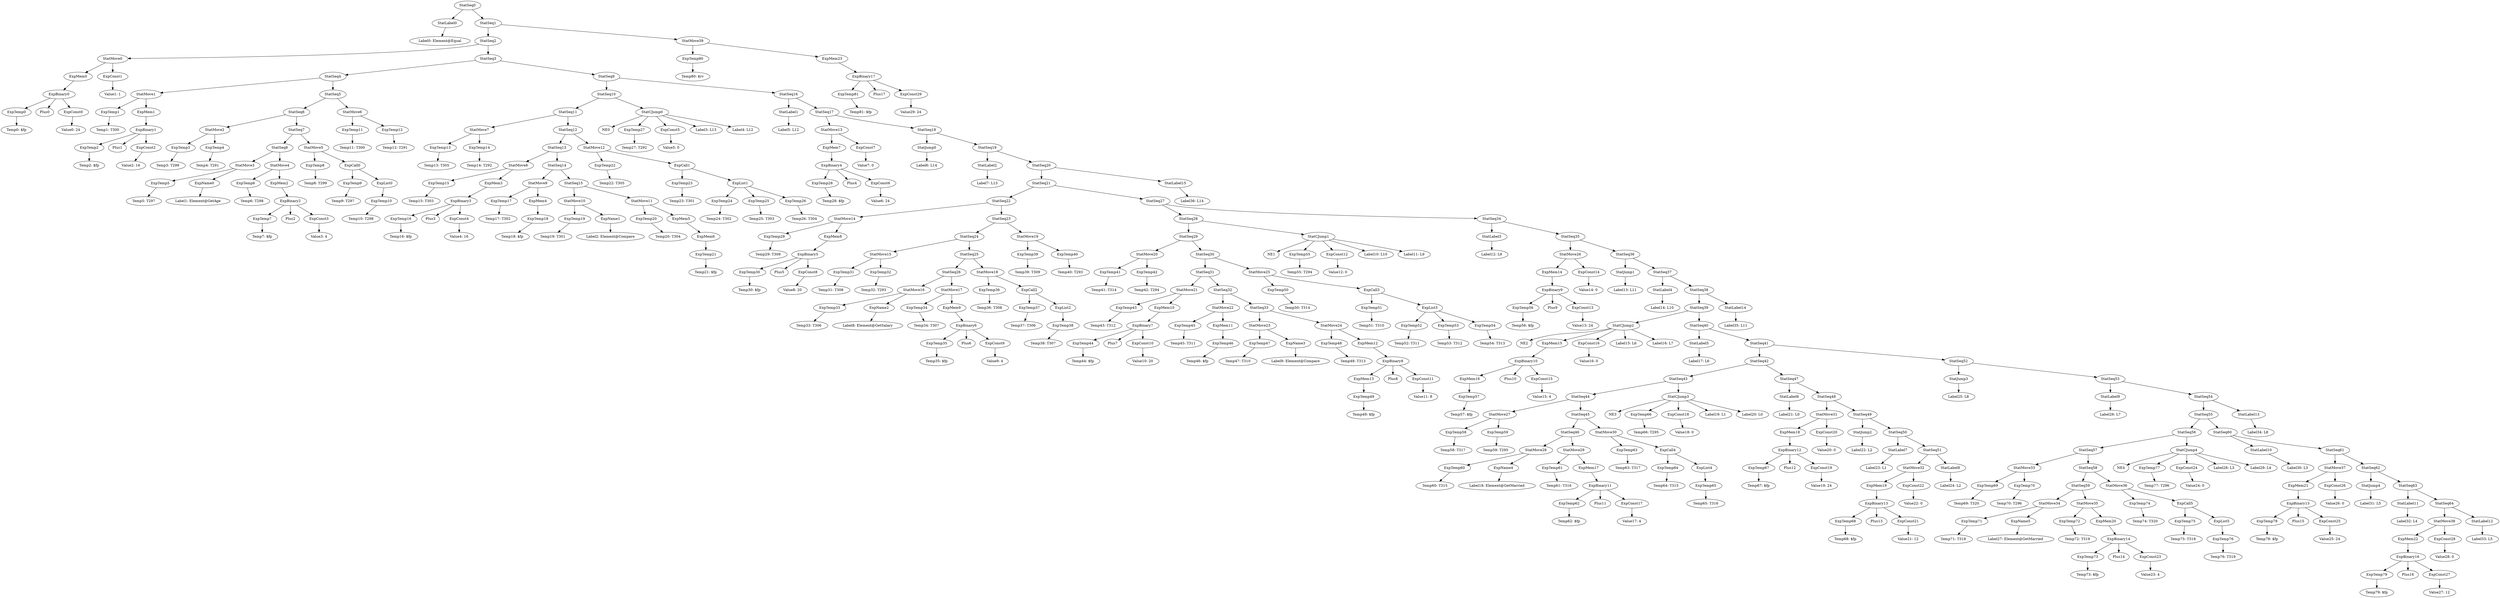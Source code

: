 digraph {
	ordering = out;
	ExpMem23 -> ExpBinary17;
	ExpConst29 -> "Value29: 24";
	ExpBinary17 -> ExpTemp81;
	ExpBinary17 -> Plus17;
	ExpBinary17 -> ExpConst29;
	StatSeq38 -> StatSeq39;
	StatSeq38 -> StatLabel14;
	ExpConst27 -> "Value27: 12";
	ExpBinary16 -> ExpTemp79;
	ExpBinary16 -> Plus16;
	ExpBinary16 -> ExpConst27;
	ExpTemp79 -> "Temp79: $fp";
	StatLabel11 -> "Label32: L4";
	StatSeq62 -> StatJump4;
	StatSeq62 -> StatSeq63;
	StatMove37 -> ExpMem21;
	StatMove37 -> ExpConst26;
	ExpConst25 -> "Value25: 24";
	StatSeq20 -> StatSeq21;
	StatSeq20 -> StatLabel15;
	ExpBinary15 -> ExpTemp78;
	ExpBinary15 -> Plus15;
	ExpBinary15 -> ExpConst25;
	StatSeq60 -> StatLabel10;
	StatSeq60 -> StatSeq61;
	StatLabel10 -> "Label30: L3";
	StatSeq56 -> StatSeq57;
	StatSeq56 -> StatCJump4;
	ExpCall5 -> ExpTemp75;
	ExpCall5 -> ExpList5;
	ExpTemp75 -> "Temp75: T318";
	StatSeq58 -> StatSeq59;
	StatSeq58 -> StatMove36;
	ExpMem20 -> ExpBinary14;
	ExpMem21 -> ExpBinary15;
	ExpConst23 -> "Value23: 4";
	ExpTemp73 -> "Temp73: $fp";
	StatMove35 -> ExpTemp72;
	StatMove35 -> ExpMem20;
	StatSeq59 -> StatMove34;
	StatSeq59 -> StatMove35;
	StatSeq61 -> StatMove37;
	StatSeq61 -> StatSeq62;
	ExpName5 -> "Label27: Element@GetMarried";
	ExpTemp71 -> "Temp71: T318";
	StatSeq57 -> StatMove33;
	StatSeq57 -> StatSeq58;
	ExpTemp70 -> "Temp70: T296";
	StatMove33 -> ExpTemp69;
	StatMove33 -> ExpTemp70;
	StatSeq53 -> StatLabel9;
	StatSeq53 -> StatSeq54;
	StatLabel9 -> "Label26: L7";
	StatJump3 -> "Label25: L8";
	StatSeq51 -> StatMove32;
	StatSeq51 -> StatLabel8;
	ExpBinary13 -> ExpTemp68;
	ExpBinary13 -> Plus13;
	ExpBinary13 -> ExpConst21;
	ExpTemp68 -> "Temp68: $fp";
	StatSeq50 -> StatLabel7;
	StatSeq50 -> StatSeq51;
	StatSeq49 -> StatJump2;
	StatSeq49 -> StatSeq50;
	StatSeq48 -> StatMove31;
	StatSeq48 -> StatSeq49;
	StatMove31 -> ExpMem18;
	StatMove31 -> ExpConst20;
	ExpMem18 -> ExpBinary12;
	ExpConst19 -> "Value19: 24";
	StatSeq47 -> StatLabel6;
	StatSeq47 -> StatSeq48;
	ExpConst26 -> "Value26: 0";
	ExpConst18 -> "Value18: 0";
	ExpTemp66 -> "Temp66: T295";
	StatMove36 -> ExpTemp74;
	StatMove36 -> ExpCall5;
	StatSeq43 -> StatSeq44;
	StatSeq43 -> StatCJump3;
	ExpList4 -> ExpTemp65;
	ExpTemp65 -> "Temp65: T316";
	ExpCall4 -> ExpTemp64;
	ExpCall4 -> ExpList4;
	ExpTemp64 -> "Temp64: T315";
	StatMove30 -> ExpTemp63;
	StatMove30 -> ExpCall4;
	ExpTemp63 -> "Temp63: T317";
	StatSeq45 -> StatSeq46;
	StatSeq45 -> StatMove30;
	ExpMem17 -> ExpBinary11;
	ExpConst17 -> "Value17: 4";
	ExpBinary11 -> ExpTemp62;
	ExpBinary11 -> Plus11;
	ExpBinary11 -> ExpConst17;
	ExpTemp62 -> "Temp62: $fp";
	StatMove29 -> ExpTemp61;
	StatMove29 -> ExpMem17;
	ExpTemp29 -> "Temp29: T309";
	StatLabel2 -> "Label7: L13";
	StatMove5 -> ExpTemp8;
	StatMove5 -> ExpCall0;
	StatMove13 -> ExpMem7;
	StatMove13 -> ExpConst7;
	StatLabel14 -> "Label35: L11";
	StatSeq10 -> StatSeq11;
	StatSeq10 -> StatCJump0;
	StatSeq16 -> StatLabel1;
	StatSeq16 -> StatSeq17;
	ExpTemp81 -> "Temp81: $fp";
	StatSeq7 -> StatSeq8;
	StatSeq7 -> StatMove5;
	StatLabel1 -> "Label5: L12";
	ExpTemp26 -> "Temp26: T304";
	StatMove39 -> ExpTemp80;
	StatMove39 -> ExpMem23;
	ExpTemp41 -> "Temp41: T314";
	ExpTemp25 -> "Temp25: T303";
	StatJump0 -> "Label6: L14";
	ExpMem19 -> ExpBinary13;
	ExpCall1 -> ExpTemp23;
	ExpCall1 -> ExpList1;
	ExpTemp32 -> "Temp32: T293";
	ExpList5 -> ExpTemp76;
	ExpTemp31 -> "Temp31: T308";
	ExpTemp24 -> "Temp24: T302";
	ExpTemp44 -> "Temp44: $fp";
	StatMove11 -> ExpTemp20;
	StatMove11 -> ExpMem5;
	ExpTemp20 -> "Temp20: T304";
	ExpTemp77 -> "Temp77: T296";
	ExpName0 -> "Label1: Element@GetAge";
	ExpConst8 -> "Value8: 20";
	StatSeq39 -> StatCJump2;
	StatSeq39 -> StatSeq40;
	StatMove10 -> ExpTemp19;
	StatMove10 -> ExpName1;
	ExpMem4 -> ExpTemp18;
	StatMove4 -> ExpTemp6;
	StatMove4 -> ExpMem2;
	StatMove9 -> ExpTemp17;
	StatMove9 -> ExpMem4;
	ExpTemp48 -> "Temp48: T313";
	ExpConst7 -> "Value7: 0";
	ExpTemp21 -> "Temp21: $fp";
	ExpTemp23 -> "Temp23: T301";
	StatSeq13 -> StatMove8;
	StatSeq13 -> StatSeq14;
	StatSeq52 -> StatJump3;
	StatSeq52 -> StatSeq53;
	ExpMem3 -> ExpBinary3;
	ExpConst4 -> "Value4: 16";
	ExpTemp16 -> "Temp16: $fp";
	StatCJump2 -> NE2;
	StatCJump2 -> ExpMem15;
	StatCJump2 -> ExpConst16;
	StatCJump2 -> "Label15: L6";
	StatCJump2 -> "Label16: L7";
	ExpName1 -> "Label2: Element@Compare";
	ExpTemp15 -> "Temp15: T303";
	StatMove27 -> ExpTemp58;
	StatMove27 -> ExpTemp59;
	ExpTemp22 -> "Temp22: T305";
	ExpList2 -> ExpTemp38;
	ExpTemp11 -> "Temp11: T300";
	StatSeq0 -> StatLabel0;
	StatSeq0 -> StatSeq1;
	ExpTemp39 -> "Temp39: T309";
	ExpTemp1 -> "Temp1: T300";
	ExpBinary4 -> ExpTemp28;
	ExpBinary4 -> Plus4;
	ExpBinary4 -> ExpConst6;
	ExpList1 -> ExpTemp24;
	ExpList1 -> ExpTemp25;
	ExpList1 -> ExpTemp26;
	ExpTemp76 -> "Temp76: T319";
	StatLabel6 -> "Label21: L0";
	ExpTemp14 -> "Temp14: T292";
	StatMove12 -> ExpTemp22;
	StatMove12 -> ExpCall1;
	StatSeq12 -> StatSeq13;
	StatSeq12 -> StatMove12;
	ExpTemp4 -> "Temp4: T291";
	StatLabel5 -> "Label17: L6";
	ExpTemp72 -> "Temp72: T319";
	StatMove15 -> ExpTemp31;
	StatMove15 -> ExpTemp32;
	StatSeq41 -> StatSeq42;
	StatSeq41 -> StatSeq52;
	StatSeq18 -> StatJump0;
	StatSeq18 -> StatSeq19;
	StatLabel3 -> "Label12: L9";
	ExpTemp53 -> "Temp53: T312";
	ExpTemp19 -> "Temp19: T301";
	StatSeq17 -> StatMove13;
	StatSeq17 -> StatSeq18;
	ExpConst24 -> "Value24: 0";
	ExpTemp74 -> "Temp74: T320";
	StatLabel0 -> "Label0: Element@Equal";
	StatSeq1 -> StatSeq2;
	StatSeq1 -> StatMove39;
	StatSeq30 -> StatSeq31;
	StatSeq30 -> StatMove25;
	StatMove2 -> ExpTemp3;
	StatMove2 -> ExpTemp4;
	ExpTemp54 -> "Temp54: T313";
	ExpTemp2 -> "Temp2: $fp";
	StatJump2 -> "Label22: L2";
	ExpTemp51 -> "Temp51: T310";
	ExpTemp10 -> "Temp10: T298";
	StatJump4 -> "Label31: L5";
	ExpMem10 -> ExpBinary7;
	StatLabel12 -> "Label33: L5";
	StatMove38 -> ExpMem22;
	StatMove38 -> ExpConst28;
	ExpBinary0 -> ExpTemp0;
	ExpBinary0 -> Plus0;
	ExpBinary0 -> ExpConst0;
	StatMove17 -> ExpTemp34;
	StatMove17 -> ExpMem9;
	StatSeq8 -> StatMove3;
	StatSeq8 -> StatMove4;
	ExpTemp27 -> "Temp27: T292";
	StatJump1 -> "Label13: L11";
	ExpTemp12 -> "Temp12: T291";
	ExpTemp35 -> "Temp35: $fp";
	StatMove23 -> ExpTemp47;
	StatMove23 -> ExpName3;
	ExpTemp33 -> "Temp33: T306";
	StatMove14 -> ExpTemp29;
	StatMove14 -> ExpMem8;
	StatSeq35 -> StatMove26;
	StatSeq35 -> StatSeq36;
	StatSeq9 -> StatSeq10;
	StatSeq9 -> StatSeq16;
	ExpCall0 -> ExpTemp9;
	ExpCall0 -> ExpList0;
	StatSeq42 -> StatSeq43;
	StatSeq42 -> StatSeq47;
	ExpMem2 -> ExpBinary2;
	StatSeq11 -> StatMove7;
	StatSeq11 -> StatSeq12;
	ExpTemp28 -> "Temp28: $fp";
	StatSeq32 -> StatMove22;
	StatSeq32 -> StatSeq33;
	StatMove8 -> ExpTemp15;
	StatMove8 -> ExpMem3;
	StatMove34 -> ExpTemp71;
	StatMove34 -> ExpName5;
	ExpTemp59 -> "Temp59: T295";
	ExpBinary14 -> ExpTemp73;
	ExpBinary14 -> Plus14;
	ExpBinary14 -> ExpConst23;
	StatMove0 -> ExpMem0;
	StatMove0 -> ExpConst1;
	ExpTemp61 -> "Temp61: T316";
	StatMove19 -> ExpTemp39;
	StatMove19 -> ExpTemp40;
	ExpTemp0 -> "Temp0: $fp";
	ExpMem9 -> ExpBinary6;
	ExpConst6 -> "Value6: 24";
	ExpConst0 -> "Value0: 24";
	ExpBinary1 -> ExpTemp2;
	ExpBinary1 -> Plus1;
	ExpBinary1 -> ExpConst2;
	ExpConst10 -> "Value10: 20";
	ExpTemp7 -> "Temp7: $fp";
	StatMove7 -> ExpTemp13;
	StatMove7 -> ExpTemp14;
	StatLabel13 -> "Label34: L8";
	StatSeq2 -> StatMove0;
	StatSeq2 -> StatSeq3;
	StatMove1 -> ExpTemp1;
	StatMove1 -> ExpMem1;
	ExpConst28 -> "Value28: 0";
	ExpTemp18 -> "Temp18: $fp";
	ExpTemp8 -> "Temp8: T299";
	ExpMem15 -> ExpBinary10;
	StatSeq5 -> StatSeq6;
	StatSeq5 -> StatMove6;
	ExpConst1 -> "Value1: 1";
	StatLabel15 -> "Label36: L14";
	ExpTemp45 -> "Temp45: T311";
	ExpTemp17 -> "Temp17: T302";
	ExpConst3 -> "Value3: 4";
	StatCJump0 -> NE0;
	StatCJump0 -> ExpTemp27;
	StatCJump0 -> ExpConst5;
	StatCJump0 -> "Label3: L13";
	StatCJump0 -> "Label4: L12";
	ExpConst22 -> "Value22: 0";
	ExpList0 -> ExpTemp10;
	StatLabel8 -> "Label24: L2";
	ExpTemp3 -> "Temp3: T299";
	StatSeq37 -> StatLabel4;
	StatSeq37 -> StatSeq38;
	ExpTemp6 -> "Temp6: T298";
	ExpBinary12 -> ExpTemp67;
	ExpBinary12 -> Plus12;
	ExpBinary12 -> ExpConst19;
	StatMove6 -> ExpTemp11;
	StatMove6 -> ExpTemp12;
	ExpTemp80 -> "Temp80: $rv";
	StatMove32 -> ExpMem19;
	StatMove32 -> ExpConst22;
	StatMove22 -> ExpTemp45;
	StatMove22 -> ExpMem11;
	StatSeq33 -> StatMove23;
	StatSeq33 -> StatMove24;
	StatSeq15 -> StatMove10;
	StatSeq15 -> StatMove11;
	StatSeq3 -> StatSeq4;
	StatSeq3 -> StatSeq9;
	ExpTemp13 -> "Temp13: T305";
	ExpTemp30 -> "Temp30: $fp";
	ExpTemp78 -> "Temp78: $fp";
	ExpTemp43 -> "Temp43: T312";
	StatSeq6 -> StatMove2;
	StatSeq6 -> StatSeq7;
	ExpMem8 -> ExpBinary5;
	StatSeq64 -> StatMove38;
	StatSeq64 -> StatLabel12;
	StatSeq19 -> StatLabel2;
	StatSeq19 -> StatSeq20;
	StatSeq22 -> StatMove14;
	StatSeq22 -> StatSeq23;
	StatSeq46 -> StatMove28;
	StatSeq46 -> StatMove29;
	StatSeq24 -> StatMove15;
	StatSeq24 -> StatSeq25;
	ExpTemp50 -> "Temp50: T314";
	StatMove16 -> ExpTemp33;
	StatMove16 -> ExpName2;
	ExpConst21 -> "Value21: 12";
	ExpTemp49 -> "Temp49: $fp";
	ExpMem12 -> ExpBinary8;
	ExpName2 -> "Label8: Element@GetSalary";
	ExpMem1 -> ExpBinary1;
	ExpTemp58 -> "Temp58: T317";
	StatLabel7 -> "Label23: L1";
	ExpTemp34 -> "Temp34: T307";
	ExpBinary6 -> ExpTemp35;
	ExpBinary6 -> Plus6;
	ExpBinary6 -> ExpConst9;
	StatMove24 -> ExpTemp48;
	StatMove24 -> ExpMem12;
	ExpBinary2 -> ExpTemp7;
	ExpBinary2 -> Plus2;
	ExpBinary2 -> ExpConst3;
	ExpMem16 -> ExpTemp57;
	StatMove3 -> ExpTemp5;
	StatMove3 -> ExpName0;
	StatSeq25 -> StatSeq26;
	StatSeq25 -> StatMove18;
	StatSeq4 -> StatMove1;
	StatSeq4 -> StatSeq5;
	ExpMem0 -> ExpBinary0;
	ExpTemp36 -> "Temp36: T308";
	StatSeq63 -> StatLabel11;
	StatSeq63 -> StatSeq64;
	StatMove18 -> ExpTemp36;
	StatMove18 -> ExpCall2;
	ExpTemp69 -> "Temp69: T320";
	ExpTemp37 -> "Temp37: T306";
	ExpConst2 -> "Value2: 16";
	ExpCall2 -> ExpTemp37;
	ExpCall2 -> ExpList2;
	ExpTemp38 -> "Temp38: T307";
	StatSeq23 -> StatSeq24;
	StatSeq23 -> StatMove19;
	StatLabel4 -> "Label14: L10";
	ExpTemp67 -> "Temp67: $fp";
	ExpBinary3 -> ExpTemp16;
	ExpBinary3 -> Plus3;
	ExpBinary3 -> ExpConst4;
	ExpTemp40 -> "Temp40: T293";
	StatSeq34 -> StatLabel3;
	StatSeq34 -> StatSeq35;
	StatSeq21 -> StatSeq22;
	StatSeq21 -> StatSeq27;
	StatMove20 -> ExpTemp41;
	StatMove20 -> ExpTemp42;
	ExpTemp42 -> "Temp42: T294";
	StatMove25 -> ExpTemp50;
	StatMove25 -> ExpCall3;
	ExpConst20 -> "Value20: 0";
	StatSeq29 -> StatMove20;
	StatSeq29 -> StatSeq30;
	StatMove21 -> ExpTemp43;
	StatMove21 -> ExpMem10;
	ExpBinary5 -> ExpTemp30;
	ExpBinary5 -> Plus5;
	ExpBinary5 -> ExpConst8;
	ExpBinary7 -> ExpTemp44;
	ExpBinary7 -> Plus7;
	ExpBinary7 -> ExpConst10;
	ExpBinary9 -> ExpTemp56;
	ExpBinary9 -> Plus9;
	ExpBinary9 -> ExpConst13;
	ExpTemp60 -> "Temp60: T315";
	ExpName3 -> "Label9: Element@Compare";
	StatMove28 -> ExpTemp60;
	StatMove28 -> ExpName4;
	StatCJump4 -> NE4;
	StatCJump4 -> ExpTemp77;
	StatCJump4 -> ExpConst24;
	StatCJump4 -> "Label28: L3";
	StatCJump4 -> "Label29: L4";
	StatSeq14 -> StatMove9;
	StatSeq14 -> StatSeq15;
	ExpMem13 -> ExpTemp49;
	ExpConst5 -> "Value5: 0";
	StatSeq26 -> StatMove16;
	StatSeq26 -> StatMove17;
	ExpBinary8 -> ExpMem13;
	ExpBinary8 -> Plus8;
	ExpBinary8 -> ExpConst11;
	ExpTemp47 -> "Temp47: T310";
	ExpConst11 -> "Value11: 8";
	ExpCall3 -> ExpTemp51;
	ExpCall3 -> ExpList3;
	StatCJump1 -> NE1;
	StatCJump1 -> ExpTemp55;
	StatCJump1 -> ExpConst12;
	StatCJump1 -> "Label10: L10";
	StatCJump1 -> "Label11: L9";
	ExpTemp52 -> "Temp52: T311";
	ExpMem6 -> ExpTemp21;
	ExpConst16 -> "Value16: 0";
	ExpList3 -> ExpTemp52;
	ExpList3 -> ExpTemp53;
	ExpList3 -> ExpTemp54;
	StatSeq28 -> StatSeq29;
	StatSeq28 -> StatCJump1;
	StatCJump3 -> NE3;
	StatCJump3 -> ExpTemp66;
	StatCJump3 -> ExpConst18;
	StatCJump3 -> "Label19: L1";
	StatCJump3 -> "Label20: L0";
	ExpTemp55 -> "Temp55: T294";
	ExpConst12 -> "Value12: 0";
	ExpTemp9 -> "Temp9: T297";
	StatSeq27 -> StatSeq28;
	StatSeq27 -> StatSeq34;
	ExpTemp56 -> "Temp56: $fp";
	StatSeq40 -> StatLabel5;
	StatSeq40 -> StatSeq41;
	ExpMem7 -> ExpBinary4;
	ExpTemp46 -> "Temp46: $fp";
	ExpConst13 -> "Value13: 24";
	StatSeq31 -> StatMove21;
	StatSeq31 -> StatSeq32;
	ExpMem14 -> ExpBinary9;
	ExpConst9 -> "Value9: 4";
	ExpConst14 -> "Value14: 0";
	ExpMem11 -> ExpTemp46;
	StatMove26 -> ExpMem14;
	StatMove26 -> ExpConst14;
	StatSeq36 -> StatJump1;
	StatSeq36 -> StatSeq37;
	StatSeq55 -> StatSeq56;
	StatSeq55 -> StatSeq60;
	ExpTemp5 -> "Temp5: T297";
	ExpTemp57 -> "Temp57: $fp";
	ExpBinary10 -> ExpMem16;
	ExpBinary10 -> Plus10;
	ExpBinary10 -> ExpConst15;
	StatSeq54 -> StatSeq55;
	StatSeq54 -> StatLabel13;
	ExpConst15 -> "Value15: 4";
	ExpMem22 -> ExpBinary16;
	ExpMem5 -> ExpMem6;
	StatSeq44 -> StatMove27;
	StatSeq44 -> StatSeq45;
	ExpName4 -> "Label18: Element@GetMarried";
}

